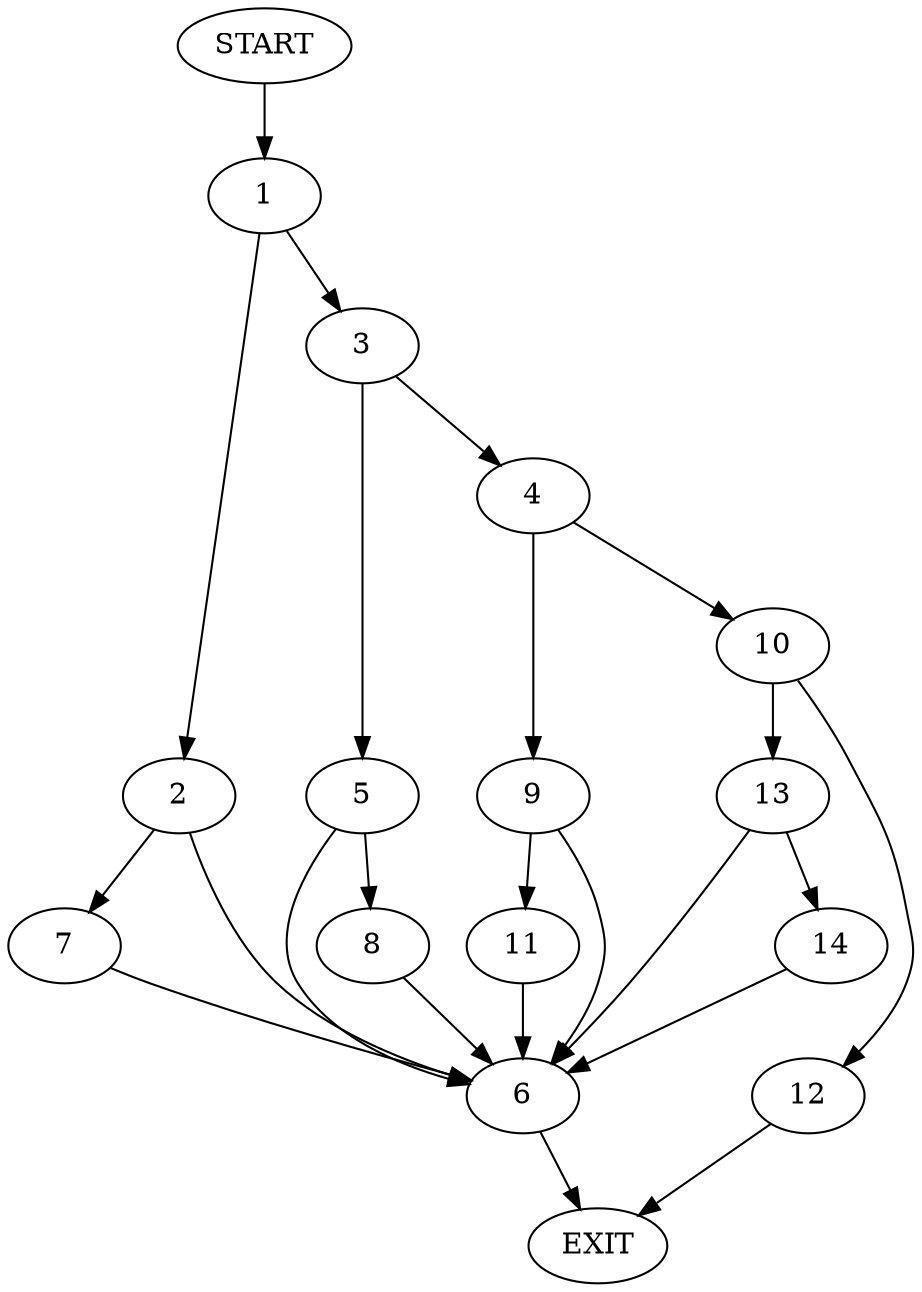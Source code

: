 digraph {
0 [label="START"]
15 [label="EXIT"]
0 -> 1
1 -> 2
1 -> 3
3 -> 4
3 -> 5
2 -> 6
2 -> 7
6 -> 15
7 -> 6
5 -> 6
5 -> 8
4 -> 9
4 -> 10
8 -> 6
9 -> 6
9 -> 11
10 -> 12
10 -> 13
11 -> 6
12 -> 15
13 -> 6
13 -> 14
14 -> 6
}
